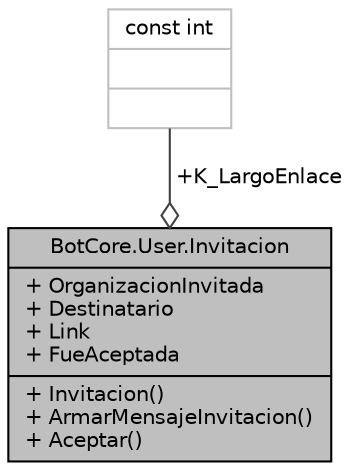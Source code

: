 digraph "BotCore.User.Invitacion"
{
 // INTERACTIVE_SVG=YES
 // LATEX_PDF_SIZE
  edge [fontname="Helvetica",fontsize="10",labelfontname="Helvetica",labelfontsize="10"];
  node [fontname="Helvetica",fontsize="10",shape=record];
  Node1 [label="{BotCore.User.Invitacion\n|+ OrganizacionInvitada\l+ Destinatario\l+ Link\l+ FueAceptada\l|+ Invitacion()\l+ ArmarMensajeInvitacion()\l+ Aceptar()\l}",height=0.2,width=0.4,color="black", fillcolor="grey75", style="filled", fontcolor="black",tooltip="Clase mediadora entre GestorInvitaciones y los , representa la invitación en si, y encapsula el enlac..."];
  Node2 -> Node1 [color="grey25",fontsize="10",style="solid",label=" +K_LargoEnlace" ,arrowhead="odiamond",fontname="Helvetica"];
  Node2 [label="{const int\n||}",height=0.2,width=0.4,color="grey75", fillcolor="white", style="filled",tooltip=" "];
}

